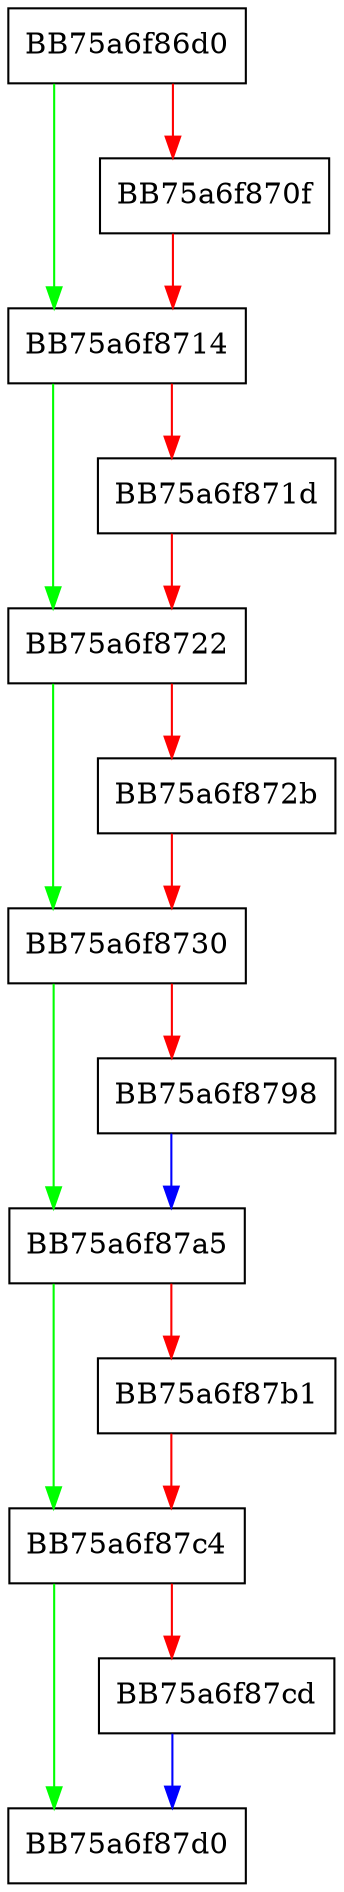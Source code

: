 digraph RpfAPI_runpack_to_vfo {
  node [shape="box"];
  graph [splines=ortho];
  BB75a6f86d0 -> BB75a6f8714 [color="green"];
  BB75a6f86d0 -> BB75a6f870f [color="red"];
  BB75a6f870f -> BB75a6f8714 [color="red"];
  BB75a6f8714 -> BB75a6f8722 [color="green"];
  BB75a6f8714 -> BB75a6f871d [color="red"];
  BB75a6f871d -> BB75a6f8722 [color="red"];
  BB75a6f8722 -> BB75a6f8730 [color="green"];
  BB75a6f8722 -> BB75a6f872b [color="red"];
  BB75a6f872b -> BB75a6f8730 [color="red"];
  BB75a6f8730 -> BB75a6f87a5 [color="green"];
  BB75a6f8730 -> BB75a6f8798 [color="red"];
  BB75a6f8798 -> BB75a6f87a5 [color="blue"];
  BB75a6f87a5 -> BB75a6f87c4 [color="green"];
  BB75a6f87a5 -> BB75a6f87b1 [color="red"];
  BB75a6f87b1 -> BB75a6f87c4 [color="red"];
  BB75a6f87c4 -> BB75a6f87d0 [color="green"];
  BB75a6f87c4 -> BB75a6f87cd [color="red"];
  BB75a6f87cd -> BB75a6f87d0 [color="blue"];
}